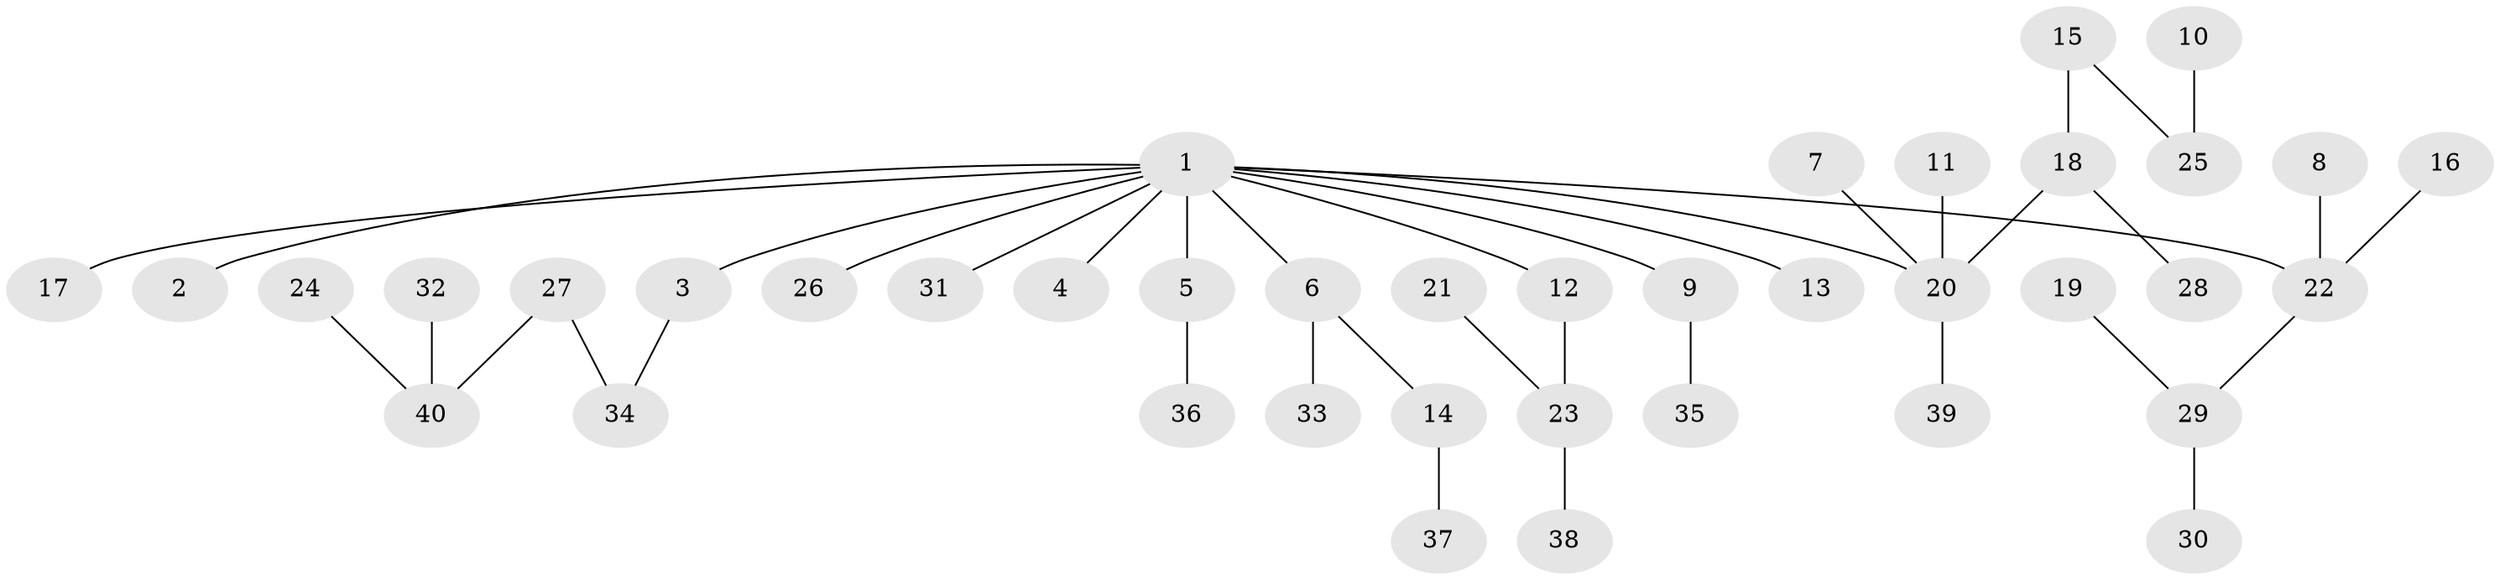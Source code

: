 // original degree distribution, {8: 0.012658227848101266, 3: 0.10126582278481013, 7: 0.012658227848101266, 5: 0.0379746835443038, 1: 0.5316455696202531, 2: 0.22784810126582278, 4: 0.0759493670886076}
// Generated by graph-tools (version 1.1) at 2025/50/03/09/25 03:50:18]
// undirected, 40 vertices, 39 edges
graph export_dot {
graph [start="1"]
  node [color=gray90,style=filled];
  1;
  2;
  3;
  4;
  5;
  6;
  7;
  8;
  9;
  10;
  11;
  12;
  13;
  14;
  15;
  16;
  17;
  18;
  19;
  20;
  21;
  22;
  23;
  24;
  25;
  26;
  27;
  28;
  29;
  30;
  31;
  32;
  33;
  34;
  35;
  36;
  37;
  38;
  39;
  40;
  1 -- 2 [weight=1.0];
  1 -- 3 [weight=1.0];
  1 -- 4 [weight=1.0];
  1 -- 5 [weight=1.0];
  1 -- 6 [weight=1.0];
  1 -- 9 [weight=1.0];
  1 -- 12 [weight=1.0];
  1 -- 13 [weight=1.0];
  1 -- 17 [weight=1.0];
  1 -- 20 [weight=1.0];
  1 -- 22 [weight=1.0];
  1 -- 26 [weight=1.0];
  1 -- 31 [weight=1.0];
  3 -- 34 [weight=1.0];
  5 -- 36 [weight=1.0];
  6 -- 14 [weight=1.0];
  6 -- 33 [weight=1.0];
  7 -- 20 [weight=1.0];
  8 -- 22 [weight=1.0];
  9 -- 35 [weight=1.0];
  10 -- 25 [weight=1.0];
  11 -- 20 [weight=1.0];
  12 -- 23 [weight=1.0];
  14 -- 37 [weight=1.0];
  15 -- 18 [weight=1.0];
  15 -- 25 [weight=1.0];
  16 -- 22 [weight=1.0];
  18 -- 20 [weight=1.0];
  18 -- 28 [weight=1.0];
  19 -- 29 [weight=1.0];
  20 -- 39 [weight=1.0];
  21 -- 23 [weight=1.0];
  22 -- 29 [weight=1.0];
  23 -- 38 [weight=1.0];
  24 -- 40 [weight=1.0];
  27 -- 34 [weight=1.0];
  27 -- 40 [weight=1.0];
  29 -- 30 [weight=1.0];
  32 -- 40 [weight=1.0];
}
